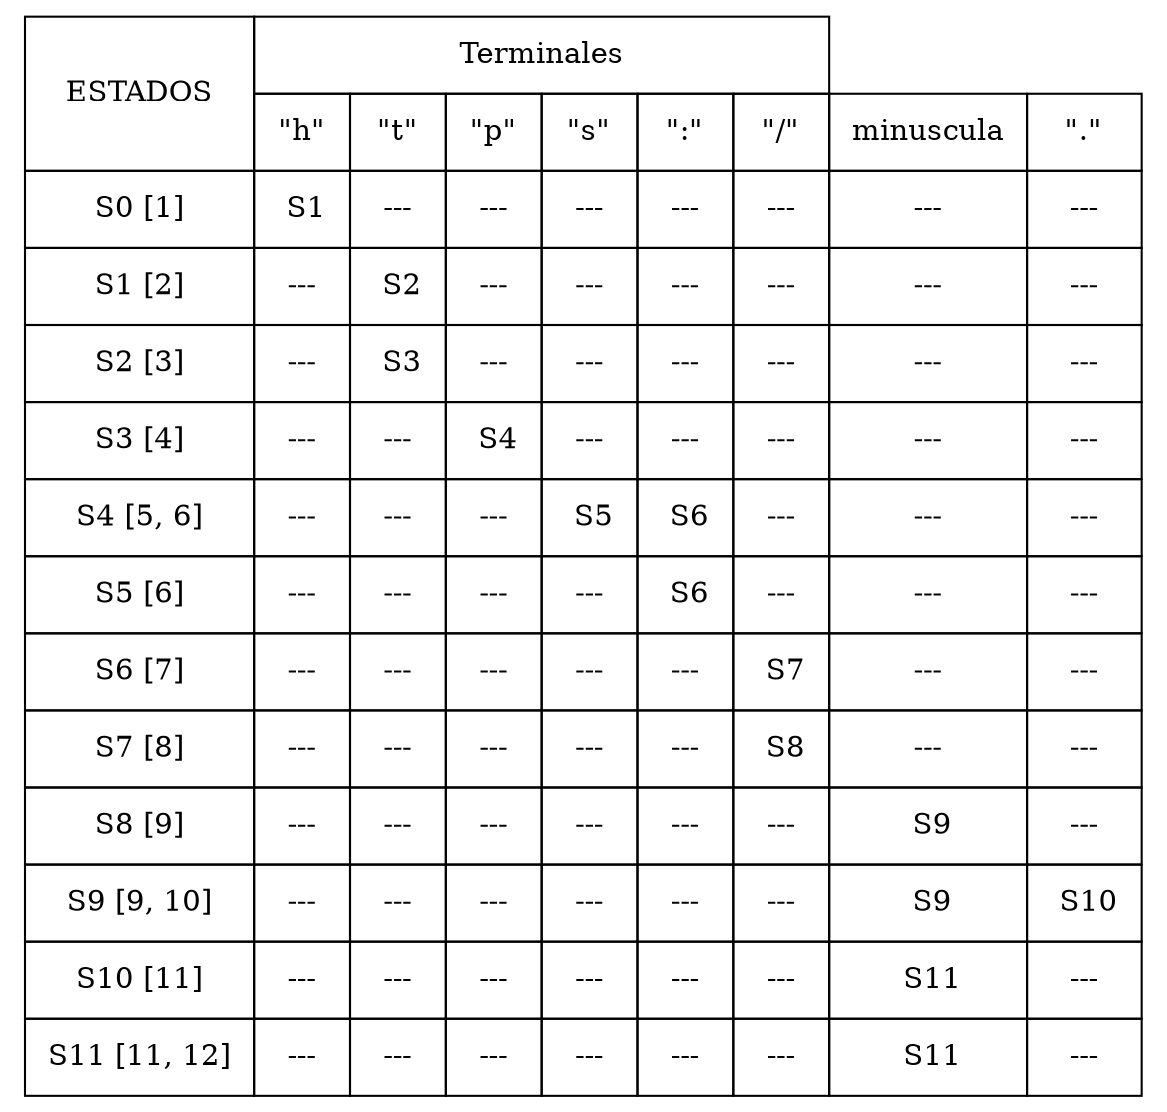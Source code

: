 digraph transitionTable {
n[shape=none label = <
 <TABLE border="0" cellspacing="0" cellpadding="10" style="collapse">
  <TR >
  <TD rowspan="2" colspan="1" border="1">ESTADOS</TD>
  <TD colspan="6" border="1">Terminales</TD>
  </TR>
  <TR>
  <TD border="1">"h"</TD>
  <TD border="1">"t"</TD>
  <TD border="1">"p"</TD>
  <TD border="1">"s"</TD>
  <TD border="1">":"</TD>
  <TD border="1">"/"</TD>
  <TD border="1">minuscula</TD>
  <TD border="1">"."</TD>
  </TR>
  <TR>
  <TD border="1">S0 [1]</TD>
  <TD border="1"> S1</TD>
  <TD border="1">---</TD>
  <TD border="1">---</TD>
  <TD border="1">---</TD>
  <TD border="1">---</TD>
  <TD border="1">---</TD>
  <TD border="1">---</TD>
  <TD border="1">---</TD>
  </TR>
  <TR>
  <TD border="1">S1 [2]</TD>
  <TD border="1">---</TD>
  <TD border="1"> S2</TD>
  <TD border="1">---</TD>
  <TD border="1">---</TD>
  <TD border="1">---</TD>
  <TD border="1">---</TD>
  <TD border="1">---</TD>
  <TD border="1">---</TD>
  </TR>
  <TR>
  <TD border="1">S2 [3]</TD>
  <TD border="1">---</TD>
  <TD border="1"> S3</TD>
  <TD border="1">---</TD>
  <TD border="1">---</TD>
  <TD border="1">---</TD>
  <TD border="1">---</TD>
  <TD border="1">---</TD>
  <TD border="1">---</TD>
  </TR>
  <TR>
  <TD border="1">S3 [4]</TD>
  <TD border="1">---</TD>
  <TD border="1">---</TD>
  <TD border="1"> S4</TD>
  <TD border="1">---</TD>
  <TD border="1">---</TD>
  <TD border="1">---</TD>
  <TD border="1">---</TD>
  <TD border="1">---</TD>
  </TR>
  <TR>
  <TD border="1">S4 [5, 6]</TD>
  <TD border="1">---</TD>
  <TD border="1">---</TD>
  <TD border="1">---</TD>
  <TD border="1"> S5</TD>
  <TD border="1"> S6</TD>
  <TD border="1">---</TD>
  <TD border="1">---</TD>
  <TD border="1">---</TD>
  </TR>
  <TR>
  <TD border="1">S5 [6]</TD>
  <TD border="1">---</TD>
  <TD border="1">---</TD>
  <TD border="1">---</TD>
  <TD border="1">---</TD>
  <TD border="1"> S6</TD>
  <TD border="1">---</TD>
  <TD border="1">---</TD>
  <TD border="1">---</TD>
  </TR>
  <TR>
  <TD border="1">S6 [7]</TD>
  <TD border="1">---</TD>
  <TD border="1">---</TD>
  <TD border="1">---</TD>
  <TD border="1">---</TD>
  <TD border="1">---</TD>
  <TD border="1"> S7</TD>
  <TD border="1">---</TD>
  <TD border="1">---</TD>
  </TR>
  <TR>
  <TD border="1">S7 [8]</TD>
  <TD border="1">---</TD>
  <TD border="1">---</TD>
  <TD border="1">---</TD>
  <TD border="1">---</TD>
  <TD border="1">---</TD>
  <TD border="1"> S8</TD>
  <TD border="1">---</TD>
  <TD border="1">---</TD>
  </TR>
  <TR>
  <TD border="1">S8 [9]</TD>
  <TD border="1">---</TD>
  <TD border="1">---</TD>
  <TD border="1">---</TD>
  <TD border="1">---</TD>
  <TD border="1">---</TD>
  <TD border="1">---</TD>
  <TD border="1"> S9</TD>
  <TD border="1">---</TD>
  </TR>
  <TR>
  <TD border="1">S9 [9, 10]</TD>
  <TD border="1">---</TD>
  <TD border="1">---</TD>
  <TD border="1">---</TD>
  <TD border="1">---</TD>
  <TD border="1">---</TD>
  <TD border="1">---</TD>
  <TD border="1"> S9</TD>
  <TD border="1"> S10</TD>
  </TR>
  <TR>
  <TD border="1">S10 [11]</TD>
  <TD border="1">---</TD>
  <TD border="1">---</TD>
  <TD border="1">---</TD>
  <TD border="1">---</TD>
  <TD border="1">---</TD>
  <TD border="1">---</TD>
  <TD border="1"> S11</TD>
  <TD border="1">---</TD>
  </TR>
  <TR>
  <TD border="1">S11 [11, 12]</TD>
  <TD border="1">---</TD>
  <TD border="1">---</TD>
  <TD border="1">---</TD>
  <TD border="1">---</TD>
  <TD border="1">---</TD>
  <TD border="1">---</TD>
  <TD border="1"> S11</TD>
  <TD border="1">---</TD>
  </TR>
 </TABLE>
>];
}